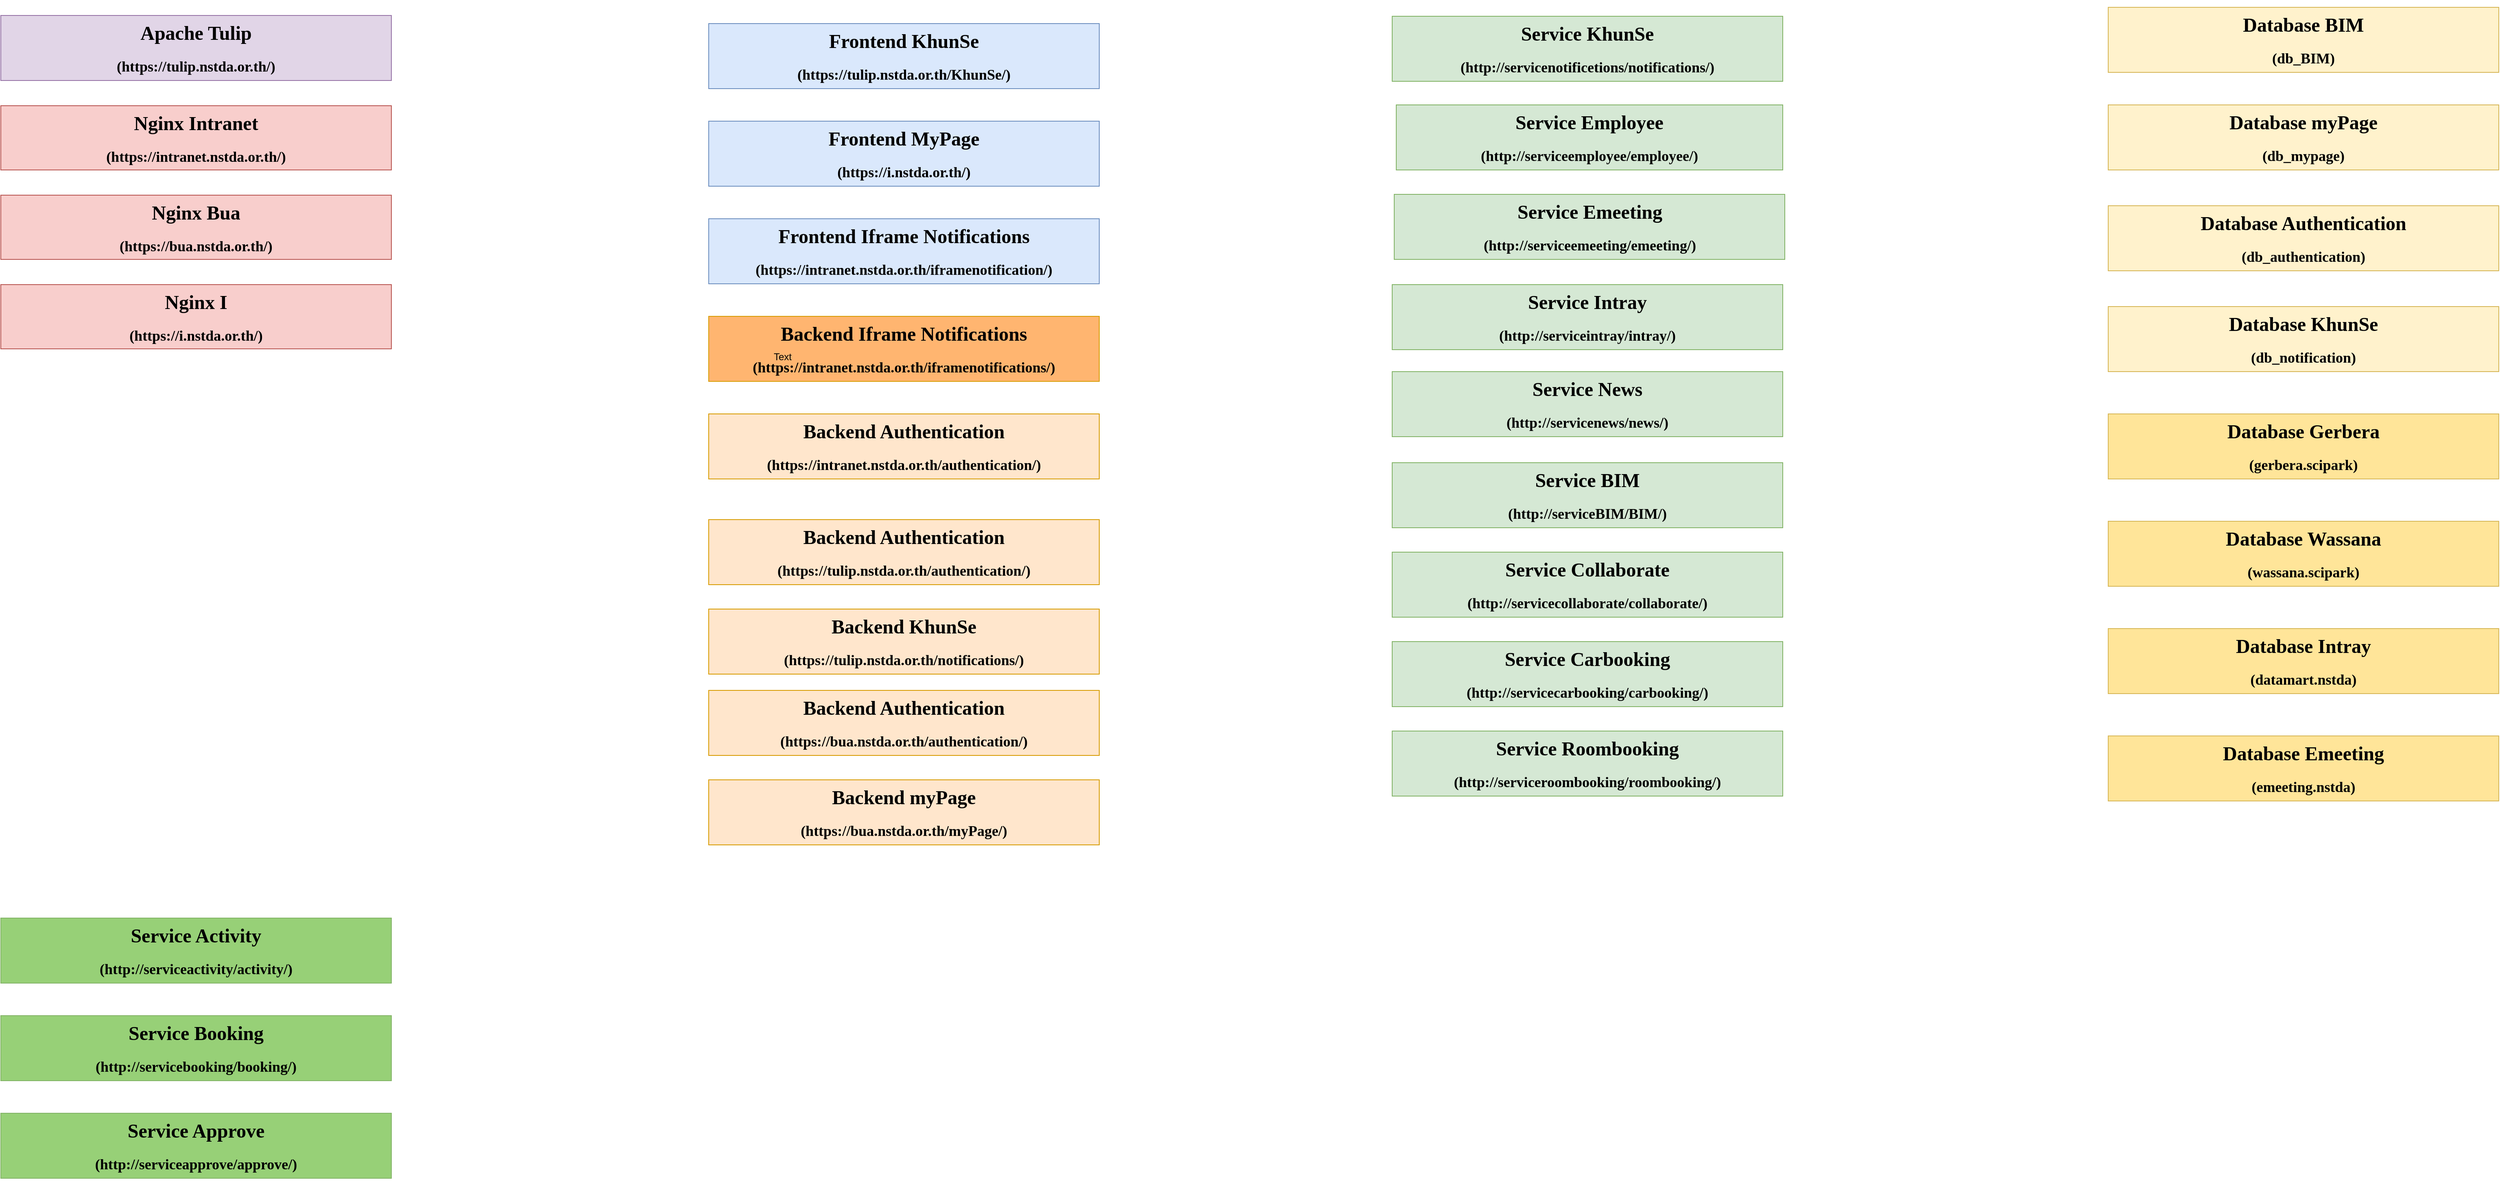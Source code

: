 <mxfile version="11.1.4" type="github"><diagram id="0BA7A5WxvlKjCV6Gh85S" name="Page-1"><mxGraphModel dx="4405" dy="1990" grid="1" gridSize="10" guides="1" tooltips="1" connect="1" arrows="1" fold="1" page="1" pageScale="1" pageWidth="850" pageHeight="1100" math="0" shadow="0"><root><mxCell id="0"/><mxCell id="1" parent="0"/><mxCell id="5RdRo9wPhgBEXh9QY4Th-1" value="&lt;h1&gt;&lt;font face=&quot;Tahoma&quot;&gt;Frontend Iframe Notifications&lt;/font&gt;&lt;/h1&gt;&lt;h2&gt;&lt;font face=&quot;Tahoma&quot;&gt;(https://intranet.nstda.or.th/iframenotification/)&lt;/font&gt;&lt;/h2&gt;" style="rounded=0;whiteSpace=wrap;html=1;fillColor=#dae8fc;strokeColor=#6c8ebf;" vertex="1" parent="1"><mxGeometry x="40" y="290" width="480" height="80" as="geometry"/></mxCell><mxCell id="5RdRo9wPhgBEXh9QY4Th-2" value="&lt;h1&gt;&lt;font face=&quot;Tahoma&quot;&gt;Frontend KhunSe&lt;/font&gt;&lt;/h1&gt;&lt;h2&gt;&lt;font face=&quot;Tahoma&quot;&gt;(https://tulip.nstda.or.th/KhunSe/)&lt;/font&gt;&lt;/h2&gt;" style="rounded=0;whiteSpace=wrap;html=1;fillColor=#dae8fc;strokeColor=#6c8ebf;" vertex="1" parent="1"><mxGeometry x="40" y="50" width="480" height="80" as="geometry"/></mxCell><mxCell id="5RdRo9wPhgBEXh9QY4Th-3" value="&lt;h1&gt;&lt;font face=&quot;Tahoma&quot;&gt;Frontend MyPage&lt;/font&gt;&lt;/h1&gt;&lt;h2&gt;&lt;font face=&quot;Tahoma&quot;&gt;(https://i.nstda.or.th/)&lt;/font&gt;&lt;/h2&gt;" style="rounded=0;whiteSpace=wrap;html=1;fillColor=#dae8fc;strokeColor=#6c8ebf;" vertex="1" parent="1"><mxGeometry x="40" y="170" width="480" height="80" as="geometry"/></mxCell><mxCell id="5RdRo9wPhgBEXh9QY4Th-4" value="&lt;h1&gt;&lt;font face=&quot;Tahoma&quot;&gt;Backend KhunSe&lt;/font&gt;&lt;/h1&gt;&lt;h2&gt;&lt;font face=&quot;Tahoma&quot;&gt;(https://tulip.nstda.or.th/notifications/)&lt;/font&gt;&lt;/h2&gt;" style="rounded=0;whiteSpace=wrap;html=1;fillColor=#ffe6cc;strokeColor=#d79b00;" vertex="1" parent="1"><mxGeometry x="40" y="770" width="480" height="80" as="geometry"/></mxCell><mxCell id="5RdRo9wPhgBEXh9QY4Th-5" value="&lt;h1&gt;&lt;font face=&quot;Tahoma&quot;&gt;Nginx Intranet&lt;/font&gt;&lt;/h1&gt;&lt;h2&gt;&lt;font face=&quot;Tahoma&quot;&gt;(https://intranet.nstda.or.th/)&lt;/font&gt;&lt;/h2&gt;" style="rounded=0;whiteSpace=wrap;html=1;fillColor=#f8cecc;strokeColor=#b85450;" vertex="1" parent="1"><mxGeometry x="-830" y="151" width="480" height="79" as="geometry"/></mxCell><mxCell id="5RdRo9wPhgBEXh9QY4Th-6" value="&lt;h1&gt;&lt;font face=&quot;Tahoma&quot;&gt;Apache Tulip&lt;/font&gt;&lt;/h1&gt;&lt;h2&gt;&lt;font face=&quot;Tahoma&quot;&gt;(https://tulip.nstda.or.th/)&lt;/font&gt;&lt;/h2&gt;" style="rounded=0;whiteSpace=wrap;html=1;fillColor=#e1d5e7;strokeColor=#9673a6;" vertex="1" parent="1"><mxGeometry x="-830" y="40" width="480" height="80" as="geometry"/></mxCell><mxCell id="5RdRo9wPhgBEXh9QY4Th-7" value="&lt;h1&gt;&lt;font face=&quot;Tahoma&quot;&gt;Backend Authentication&lt;/font&gt;&lt;/h1&gt;&lt;h2&gt;&lt;font face=&quot;Tahoma&quot;&gt;(https://tulip.nstda.or.th/authentication/)&lt;/font&gt;&lt;/h2&gt;" style="rounded=0;whiteSpace=wrap;html=1;fillColor=#ffe6cc;strokeColor=#d79b00;" vertex="1" parent="1"><mxGeometry x="40" y="660" width="480" height="80" as="geometry"/></mxCell><mxCell id="5RdRo9wPhgBEXh9QY4Th-8" value="&lt;h1&gt;&lt;font face=&quot;Tahoma&quot;&gt;Nginx I&lt;/font&gt;&lt;/h1&gt;&lt;h2&gt;&lt;font face=&quot;Tahoma&quot;&gt;(https://i.nstda.or.th/)&lt;/font&gt;&lt;/h2&gt;" style="rounded=0;whiteSpace=wrap;html=1;fillColor=#f8cecc;strokeColor=#b85450;" vertex="1" parent="1"><mxGeometry x="-830" y="371" width="480" height="79" as="geometry"/></mxCell><mxCell id="5RdRo9wPhgBEXh9QY4Th-9" value="&lt;h1&gt;&lt;font face=&quot;Tahoma&quot;&gt;Nginx Bua&lt;/font&gt;&lt;/h1&gt;&lt;h2&gt;&lt;font face=&quot;Tahoma&quot;&gt;(https://bua.nstda.or.th/)&lt;/font&gt;&lt;/h2&gt;" style="rounded=0;whiteSpace=wrap;html=1;fillColor=#f8cecc;strokeColor=#b85450;" vertex="1" parent="1"><mxGeometry x="-830" y="261" width="480" height="79" as="geometry"/></mxCell><mxCell id="5RdRo9wPhgBEXh9QY4Th-10" value="&lt;h1&gt;&lt;font face=&quot;Tahoma&quot;&gt;Backend Iframe Notifications&lt;/font&gt;&lt;/h1&gt;&lt;h2&gt;&lt;font face=&quot;Tahoma&quot;&gt;(https://intranet.nstda.or.th/iframenotifications/)&lt;/font&gt;&lt;/h2&gt;" style="rounded=0;whiteSpace=wrap;html=1;fillColor=#FFB570;strokeColor=#d79b00;" vertex="1" parent="1"><mxGeometry x="40" y="410" width="480" height="80" as="geometry"/></mxCell><mxCell id="5RdRo9wPhgBEXh9QY4Th-11" value="&lt;h1&gt;&lt;font face=&quot;Tahoma&quot;&gt;Backend Authentication&lt;/font&gt;&lt;/h1&gt;&lt;h2&gt;&lt;font face=&quot;Tahoma&quot;&gt;(https://intranet.nstda.or.th/authentication/)&lt;/font&gt;&lt;/h2&gt;" style="rounded=0;whiteSpace=wrap;html=1;fillColor=#ffe6cc;strokeColor=#d79b00;" vertex="1" parent="1"><mxGeometry x="40" y="530" width="480" height="80" as="geometry"/></mxCell><mxCell id="5RdRo9wPhgBEXh9QY4Th-12" value="&lt;h1&gt;&lt;font face=&quot;Tahoma&quot;&gt;Backend Authentication&lt;/font&gt;&lt;/h1&gt;&lt;h2&gt;&lt;font face=&quot;Tahoma&quot;&gt;(https://bua.nstda.or.th/authentication/)&lt;/font&gt;&lt;/h2&gt;" style="rounded=0;whiteSpace=wrap;html=1;fillColor=#ffe6cc;strokeColor=#d79b00;" vertex="1" parent="1"><mxGeometry x="40" y="870" width="480" height="80" as="geometry"/></mxCell><mxCell id="5RdRo9wPhgBEXh9QY4Th-13" value="&lt;h1&gt;&lt;font face=&quot;Tahoma&quot;&gt;Backend myPage&lt;/font&gt;&lt;/h1&gt;&lt;h2&gt;&lt;font face=&quot;Tahoma&quot;&gt;(https://bua.nstda.or.th/myPage/)&lt;/font&gt;&lt;/h2&gt;" style="rounded=0;whiteSpace=wrap;html=1;fillColor=#ffe6cc;strokeColor=#d79b00;" vertex="1" parent="1"><mxGeometry x="40" y="980" width="480" height="80" as="geometry"/></mxCell><mxCell id="5RdRo9wPhgBEXh9QY4Th-14" value="&lt;h1&gt;&lt;font face=&quot;Tahoma&quot;&gt;Database Authentication&lt;/font&gt;&lt;/h1&gt;&lt;div&gt;&lt;h2&gt;&lt;font face=&quot;Tahoma&quot;&gt;(db_authentication)&lt;/font&gt;&lt;/h2&gt;&lt;/div&gt;" style="rounded=0;whiteSpace=wrap;html=1;fillColor=#fff2cc;strokeColor=#d6b656;" vertex="1" parent="1"><mxGeometry x="1760" y="274" width="480" height="80" as="geometry"/></mxCell><mxCell id="5RdRo9wPhgBEXh9QY4Th-15" value="&lt;h1&gt;&lt;font face=&quot;Tahoma&quot;&gt;Database KhunSe&lt;/font&gt;&lt;/h1&gt;&lt;div&gt;&lt;h2&gt;&lt;font face=&quot;Tahoma&quot;&gt;(db_notification)&lt;/font&gt;&lt;/h2&gt;&lt;/div&gt;" style="rounded=0;whiteSpace=wrap;html=1;fillColor=#fff2cc;strokeColor=#d6b656;" vertex="1" parent="1"><mxGeometry x="1760" y="398" width="480" height="80" as="geometry"/></mxCell><mxCell id="5RdRo9wPhgBEXh9QY4Th-16" value="&lt;h1&gt;&lt;font face=&quot;Tahoma&quot;&gt;Database myPage&lt;/font&gt;&lt;/h1&gt;&lt;div&gt;&lt;h2&gt;&lt;font face=&quot;Tahoma&quot;&gt;(db_mypage)&lt;/font&gt;&lt;/h2&gt;&lt;/div&gt;" style="rounded=0;whiteSpace=wrap;html=1;fillColor=#fff2cc;strokeColor=#d6b656;" vertex="1" parent="1"><mxGeometry x="1760" y="150" width="480" height="80" as="geometry"/></mxCell><mxCell id="5RdRo9wPhgBEXh9QY4Th-17" value="&lt;h1&gt;&lt;font face=&quot;Tahoma&quot;&gt;Service KhunSe&lt;/font&gt;&lt;/h1&gt;&lt;h2&gt;&lt;font face=&quot;Tahoma&quot;&gt;(http://servicenotificetions/notifications/)&lt;/font&gt;&lt;/h2&gt;" style="rounded=0;whiteSpace=wrap;html=1;fillColor=#d5e8d4;strokeColor=#82b366;" vertex="1" parent="1"><mxGeometry x="880" y="41" width="480" height="80" as="geometry"/></mxCell><mxCell id="5RdRo9wPhgBEXh9QY4Th-18" value="&lt;h1&gt;&lt;font face=&quot;Tahoma&quot;&gt;Service Employee&lt;/font&gt;&lt;/h1&gt;&lt;h2&gt;&lt;font face=&quot;Tahoma&quot;&gt;(http://serviceemployee/employee/)&lt;/font&gt;&lt;/h2&gt;" style="rounded=0;whiteSpace=wrap;html=1;fillColor=#d5e8d4;strokeColor=#82b366;" vertex="1" parent="1"><mxGeometry x="885" y="150" width="475" height="80" as="geometry"/></mxCell><mxCell id="5RdRo9wPhgBEXh9QY4Th-19" value="&lt;h1&gt;&lt;font face=&quot;Tahoma&quot;&gt;Service Emeeting&lt;/font&gt;&lt;/h1&gt;&lt;h2&gt;&lt;font face=&quot;Tahoma&quot;&gt;(http://serviceemeeting/emeeting/)&lt;/font&gt;&lt;/h2&gt;" style="rounded=0;whiteSpace=wrap;html=1;fillColor=#d5e8d4;strokeColor=#82b366;" vertex="1" parent="1"><mxGeometry x="882.5" y="260" width="480" height="80" as="geometry"/></mxCell><mxCell id="5RdRo9wPhgBEXh9QY4Th-20" value="&lt;h1&gt;&lt;font face=&quot;Tahoma&quot;&gt;Service Intray&lt;/font&gt;&lt;/h1&gt;&lt;h2&gt;&lt;font face=&quot;Tahoma&quot;&gt;(http://serviceintray/intray/)&lt;/font&gt;&lt;/h2&gt;" style="rounded=0;whiteSpace=wrap;html=1;fillColor=#d5e8d4;strokeColor=#82b366;" vertex="1" parent="1"><mxGeometry x="880" y="371" width="480" height="80" as="geometry"/></mxCell><mxCell id="5RdRo9wPhgBEXh9QY4Th-21" value="&lt;h1&gt;&lt;font face=&quot;Tahoma&quot;&gt;Service News&lt;/font&gt;&lt;/h1&gt;&lt;h2&gt;&lt;font face=&quot;Tahoma&quot;&gt;(http://servicenews/news/)&lt;/font&gt;&lt;/h2&gt;" style="rounded=0;whiteSpace=wrap;html=1;fillColor=#d5e8d4;strokeColor=#82b366;" vertex="1" parent="1"><mxGeometry x="880" y="478" width="480" height="80" as="geometry"/></mxCell><mxCell id="5RdRo9wPhgBEXh9QY4Th-22" value="&lt;h1&gt;&lt;font face=&quot;Tahoma&quot;&gt;Service Carbooking&lt;/font&gt;&lt;/h1&gt;&lt;h2&gt;&lt;font face=&quot;Tahoma&quot;&gt;(http://servicecarbooking/carbooking/)&lt;/font&gt;&lt;/h2&gt;" style="rounded=0;whiteSpace=wrap;html=1;fillColor=#d5e8d4;strokeColor=#82b366;" vertex="1" parent="1"><mxGeometry x="880" y="810" width="480" height="80" as="geometry"/></mxCell><mxCell id="5RdRo9wPhgBEXh9QY4Th-23" value="&lt;h1&gt;&lt;font face=&quot;Tahoma&quot;&gt;Service Roombooking&lt;/font&gt;&lt;/h1&gt;&lt;h2&gt;&lt;font face=&quot;Tahoma&quot;&gt;(http://serviceroombooking/roombooking/)&lt;/font&gt;&lt;/h2&gt;" style="rounded=0;whiteSpace=wrap;html=1;fillColor=#d5e8d4;strokeColor=#82b366;" vertex="1" parent="1"><mxGeometry x="880" y="920" width="480" height="80" as="geometry"/></mxCell><mxCell id="5RdRo9wPhgBEXh9QY4Th-24" value="&lt;h1&gt;&lt;font face=&quot;Tahoma&quot;&gt;Service Collaborate&lt;/font&gt;&lt;/h1&gt;&lt;div&gt;&lt;h2&gt;&lt;font face=&quot;Tahoma&quot;&gt;(http://servicecollaborate/collaborate/)&lt;/font&gt;&lt;/h2&gt;&lt;/div&gt;" style="rounded=0;whiteSpace=wrap;html=1;fillColor=#d5e8d4;strokeColor=#82b366;" vertex="1" parent="1"><mxGeometry x="880" y="700" width="480" height="80" as="geometry"/></mxCell><mxCell id="5RdRo9wPhgBEXh9QY4Th-25" value="&lt;h1&gt;&lt;font face=&quot;Tahoma&quot;&gt;Service BIM&lt;/font&gt;&lt;/h1&gt;&lt;div&gt;&lt;h2&gt;&lt;font face=&quot;Tahoma&quot;&gt;(http://serviceBIM/BIM/)&lt;/font&gt;&lt;/h2&gt;&lt;/div&gt;" style="rounded=0;whiteSpace=wrap;html=1;fillColor=#d5e8d4;strokeColor=#82b366;" vertex="1" parent="1"><mxGeometry x="880" y="590" width="480" height="80" as="geometry"/></mxCell><mxCell id="5RdRo9wPhgBEXh9QY4Th-26" value="&lt;h1&gt;&lt;font face=&quot;Tahoma&quot;&gt;Database BIM&lt;/font&gt;&lt;/h1&gt;&lt;div&gt;&lt;h2&gt;&lt;font face=&quot;Tahoma&quot;&gt;(db_BIM)&lt;/font&gt;&lt;/h2&gt;&lt;/div&gt;" style="rounded=0;whiteSpace=wrap;html=1;fillColor=#fff2cc;strokeColor=#d6b656;" vertex="1" parent="1"><mxGeometry x="1760" y="30" width="480" height="80" as="geometry"/></mxCell><mxCell id="5RdRo9wPhgBEXh9QY4Th-27" value="Text" style="text;html=1;resizable=0;points=[];autosize=1;align=left;verticalAlign=top;spacingTop=-4;" vertex="1" parent="1"><mxGeometry x="118" y="450" width="40" height="20" as="geometry"/></mxCell><mxCell id="5RdRo9wPhgBEXh9QY4Th-28" value="&lt;h1&gt;&lt;font face=&quot;Tahoma&quot;&gt;Database Gerbera&lt;/font&gt;&lt;/h1&gt;&lt;div&gt;&lt;h2&gt;&lt;font face=&quot;Tahoma&quot;&gt;(gerbera.scipark)&lt;/font&gt;&lt;/h2&gt;&lt;/div&gt;" style="rounded=0;whiteSpace=wrap;html=1;fillColor=#FFE599;strokeColor=#d6b656;" vertex="1" parent="1"><mxGeometry x="1760" y="530" width="480" height="80" as="geometry"/></mxCell><mxCell id="5RdRo9wPhgBEXh9QY4Th-29" value="&lt;h1&gt;&lt;font face=&quot;Tahoma&quot;&gt;Database Wassana&lt;/font&gt;&lt;/h1&gt;&lt;div&gt;&lt;h2&gt;&lt;font face=&quot;Tahoma&quot;&gt;(wassana.scipark)&lt;/font&gt;&lt;/h2&gt;&lt;/div&gt;" style="rounded=0;whiteSpace=wrap;html=1;fillColor=#FFE599;strokeColor=#d6b656;" vertex="1" parent="1"><mxGeometry x="1760" y="662" width="480" height="80" as="geometry"/></mxCell><mxCell id="5RdRo9wPhgBEXh9QY4Th-30" value="&lt;h1&gt;&lt;font face=&quot;Tahoma&quot;&gt;Database Intray&lt;/font&gt;&lt;/h1&gt;&lt;div&gt;&lt;h2&gt;&lt;font face=&quot;Tahoma&quot;&gt;(datamart.nstda)&lt;/font&gt;&lt;/h2&gt;&lt;/div&gt;" style="rounded=0;whiteSpace=wrap;html=1;fillColor=#FFE599;strokeColor=#d6b656;" vertex="1" parent="1"><mxGeometry x="1760" y="794" width="480" height="80" as="geometry"/></mxCell><mxCell id="5RdRo9wPhgBEXh9QY4Th-31" value="&lt;h1&gt;&lt;font face=&quot;Tahoma&quot;&gt;Database Emeeting&lt;/font&gt;&lt;/h1&gt;&lt;div&gt;&lt;h2&gt;&lt;font face=&quot;Tahoma&quot;&gt;(emeeting.nstda)&lt;/font&gt;&lt;/h2&gt;&lt;/div&gt;" style="rounded=0;whiteSpace=wrap;html=1;fillColor=#FFE599;strokeColor=#d6b656;" vertex="1" parent="1"><mxGeometry x="1760" y="926" width="480" height="80" as="geometry"/></mxCell><mxCell id="5RdRo9wPhgBEXh9QY4Th-32" value="&lt;h1&gt;&lt;font face=&quot;Tahoma&quot;&gt;Service Activity&lt;/font&gt;&lt;/h1&gt;&lt;h2&gt;&lt;font face=&quot;Tahoma&quot;&gt;(http://serviceactivity/activity/)&lt;/font&gt;&lt;/h2&gt;" style="rounded=0;whiteSpace=wrap;html=1;fillColor=#97D077;strokeColor=#82b366;" vertex="1" parent="1"><mxGeometry x="-830" y="1150" width="480" height="80" as="geometry"/></mxCell><mxCell id="5RdRo9wPhgBEXh9QY4Th-33" value="&lt;h1&gt;&lt;font face=&quot;Tahoma&quot;&gt;Service Booking&lt;/font&gt;&lt;/h1&gt;&lt;h2&gt;&lt;font face=&quot;Tahoma&quot;&gt;(http://servicebooking/booking/)&lt;/font&gt;&lt;/h2&gt;" style="rounded=0;whiteSpace=wrap;html=1;fillColor=#97D077;strokeColor=#82b366;" vertex="1" parent="1"><mxGeometry x="-830" y="1270" width="480" height="80" as="geometry"/></mxCell><mxCell id="5RdRo9wPhgBEXh9QY4Th-34" value="&lt;h1&gt;&lt;font face=&quot;Tahoma&quot;&gt;Service Approve&lt;/font&gt;&lt;/h1&gt;&lt;h2&gt;&lt;font face=&quot;Tahoma&quot;&gt;(http://serviceapprove/approve/)&lt;/font&gt;&lt;/h2&gt;" style="rounded=0;whiteSpace=wrap;html=1;fillColor=#97D077;strokeColor=#82b366;" vertex="1" parent="1"><mxGeometry x="-830" y="1390" width="480" height="80" as="geometry"/></mxCell></root></mxGraphModel></diagram></mxfile>